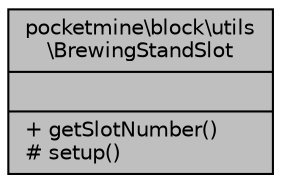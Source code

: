 digraph "pocketmine\block\utils\BrewingStandSlot"
{
 // INTERACTIVE_SVG=YES
 // LATEX_PDF_SIZE
  edge [fontname="Helvetica",fontsize="10",labelfontname="Helvetica",labelfontsize="10"];
  node [fontname="Helvetica",fontsize="10",shape=record];
  Node1 [label="{pocketmine\\block\\utils\l\\BrewingStandSlot\n||+ getSlotNumber()\l# setup()\l}",height=0.2,width=0.4,color="black", fillcolor="grey75", style="filled", fontcolor="black",tooltip=" "];
}
